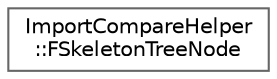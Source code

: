 digraph "Graphical Class Hierarchy"
{
 // INTERACTIVE_SVG=YES
 // LATEX_PDF_SIZE
  bgcolor="transparent";
  edge [fontname=Helvetica,fontsize=10,labelfontname=Helvetica,labelfontsize=10];
  node [fontname=Helvetica,fontsize=10,shape=box,height=0.2,width=0.4];
  rankdir="LR";
  Node0 [id="Node000000",label="ImportCompareHelper\l::FSkeletonTreeNode",height=0.2,width=0.4,color="grey40", fillcolor="white", style="filled",URL="$d0/d15/structImportCompareHelper_1_1FSkeletonTreeNode.html",tooltip=" "];
}
